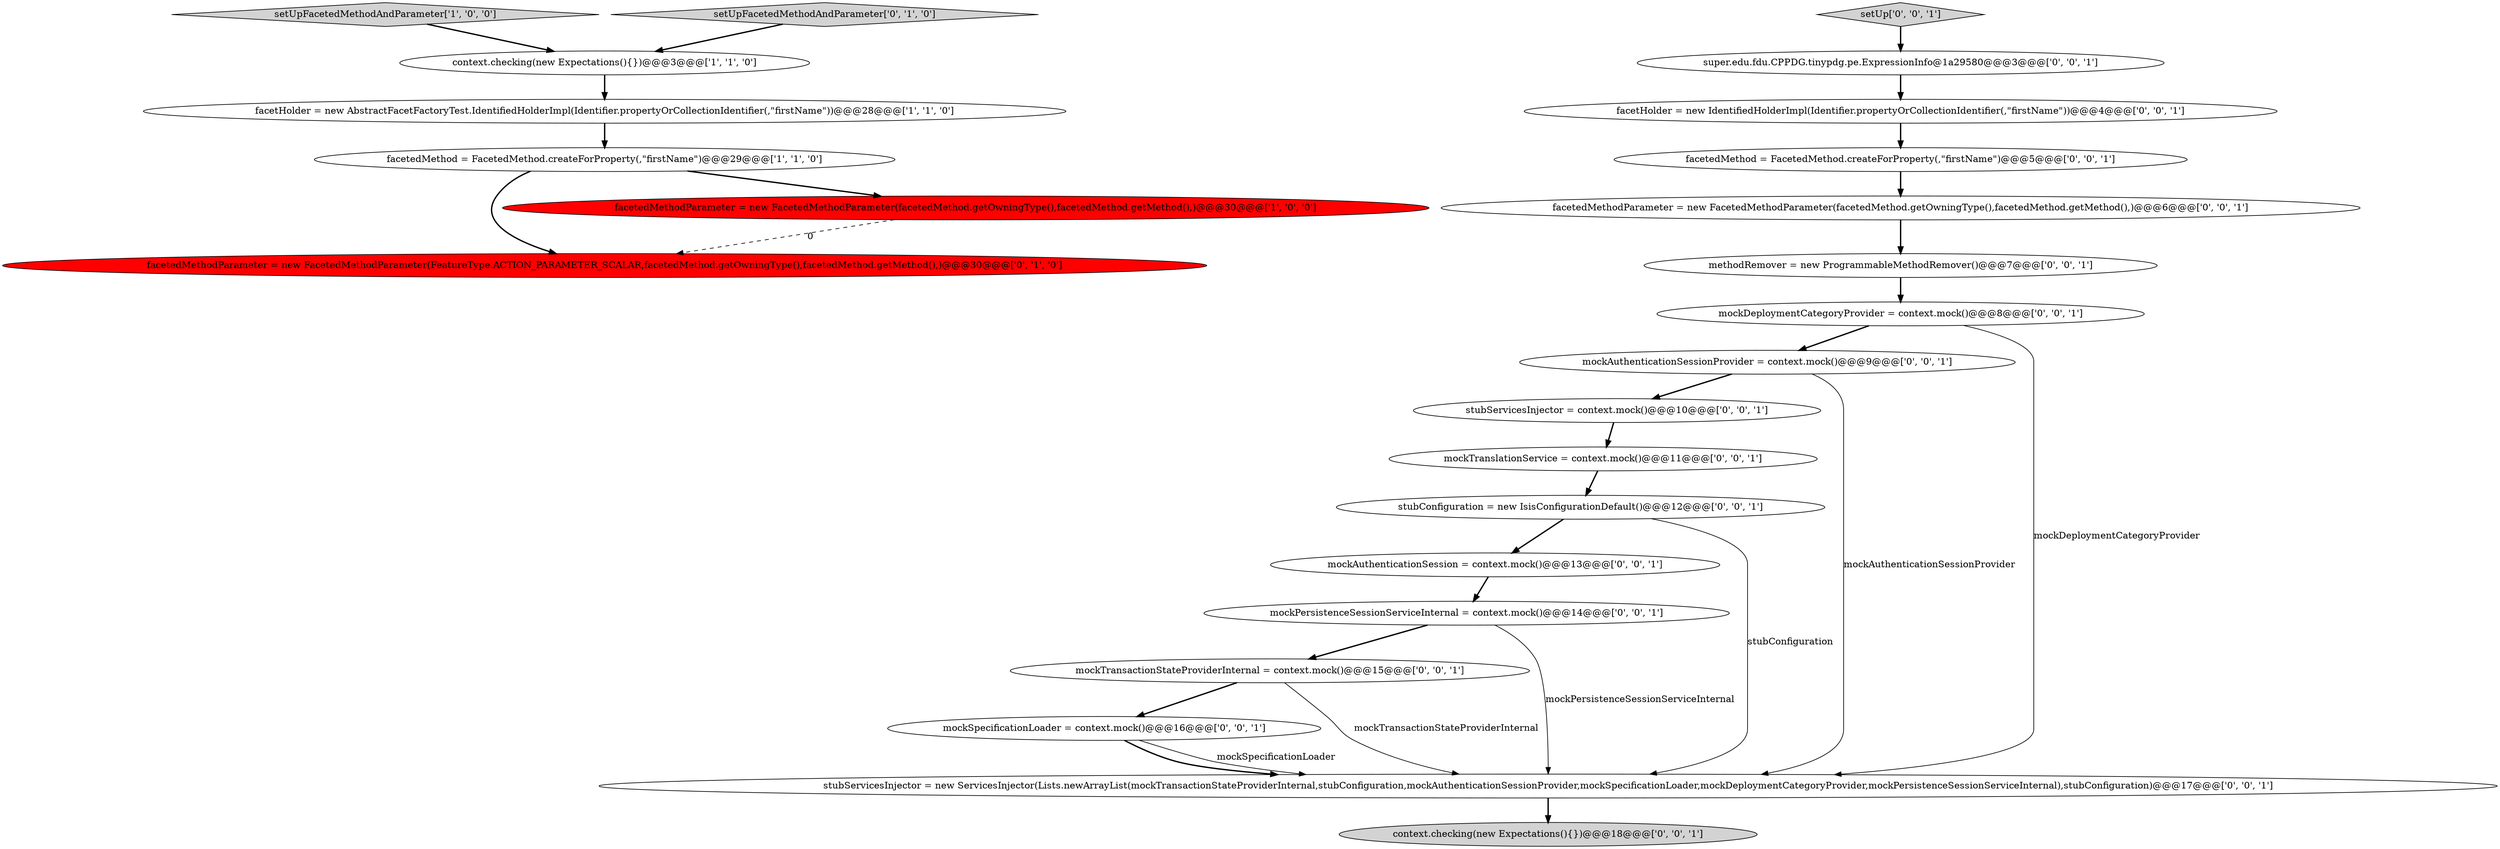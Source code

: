 digraph {
0 [style = filled, label = "facetedMethod = FacetedMethod.createForProperty(,\"firstName\")@@@29@@@['1', '1', '0']", fillcolor = white, shape = ellipse image = "AAA0AAABBB1BBB"];
12 [style = filled, label = "facetHolder = new IdentifiedHolderImpl(Identifier.propertyOrCollectionIdentifier(,\"firstName\"))@@@4@@@['0', '0', '1']", fillcolor = white, shape = ellipse image = "AAA0AAABBB3BBB"];
13 [style = filled, label = "facetedMethodParameter = new FacetedMethodParameter(facetedMethod.getOwningType(),facetedMethod.getMethod(),)@@@6@@@['0', '0', '1']", fillcolor = white, shape = ellipse image = "AAA0AAABBB3BBB"];
11 [style = filled, label = "context.checking(new Expectations(){})@@@18@@@['0', '0', '1']", fillcolor = lightgray, shape = ellipse image = "AAA0AAABBB3BBB"];
3 [style = filled, label = "context.checking(new Expectations(){})@@@3@@@['1', '1', '0']", fillcolor = white, shape = ellipse image = "AAA0AAABBB1BBB"];
21 [style = filled, label = "methodRemover = new ProgrammableMethodRemover()@@@7@@@['0', '0', '1']", fillcolor = white, shape = ellipse image = "AAA0AAABBB3BBB"];
20 [style = filled, label = "mockAuthenticationSession = context.mock()@@@13@@@['0', '0', '1']", fillcolor = white, shape = ellipse image = "AAA0AAABBB3BBB"];
19 [style = filled, label = "mockSpecificationLoader = context.mock()@@@16@@@['0', '0', '1']", fillcolor = white, shape = ellipse image = "AAA0AAABBB3BBB"];
15 [style = filled, label = "mockTransactionStateProviderInternal = context.mock()@@@15@@@['0', '0', '1']", fillcolor = white, shape = ellipse image = "AAA0AAABBB3BBB"];
5 [style = filled, label = "facetedMethodParameter = new FacetedMethodParameter(FeatureType.ACTION_PARAMETER_SCALAR,facetedMethod.getOwningType(),facetedMethod.getMethod(),)@@@30@@@['0', '1', '0']", fillcolor = red, shape = ellipse image = "AAA1AAABBB2BBB"];
18 [style = filled, label = "setUp['0', '0', '1']", fillcolor = lightgray, shape = diamond image = "AAA0AAABBB3BBB"];
4 [style = filled, label = "setUpFacetedMethodAndParameter['1', '0', '0']", fillcolor = lightgray, shape = diamond image = "AAA0AAABBB1BBB"];
9 [style = filled, label = "mockTranslationService = context.mock()@@@11@@@['0', '0', '1']", fillcolor = white, shape = ellipse image = "AAA0AAABBB3BBB"];
6 [style = filled, label = "setUpFacetedMethodAndParameter['0', '1', '0']", fillcolor = lightgray, shape = diamond image = "AAA0AAABBB2BBB"];
2 [style = filled, label = "facetHolder = new AbstractFacetFactoryTest.IdentifiedHolderImpl(Identifier.propertyOrCollectionIdentifier(,\"firstName\"))@@@28@@@['1', '1', '0']", fillcolor = white, shape = ellipse image = "AAA0AAABBB1BBB"];
16 [style = filled, label = "stubConfiguration = new IsisConfigurationDefault()@@@12@@@['0', '0', '1']", fillcolor = white, shape = ellipse image = "AAA0AAABBB3BBB"];
10 [style = filled, label = "mockPersistenceSessionServiceInternal = context.mock()@@@14@@@['0', '0', '1']", fillcolor = white, shape = ellipse image = "AAA0AAABBB3BBB"];
1 [style = filled, label = "facetedMethodParameter = new FacetedMethodParameter(facetedMethod.getOwningType(),facetedMethod.getMethod(),)@@@30@@@['1', '0', '0']", fillcolor = red, shape = ellipse image = "AAA1AAABBB1BBB"];
8 [style = filled, label = "stubServicesInjector = context.mock()@@@10@@@['0', '0', '1']", fillcolor = white, shape = ellipse image = "AAA0AAABBB3BBB"];
23 [style = filled, label = "mockAuthenticationSessionProvider = context.mock()@@@9@@@['0', '0', '1']", fillcolor = white, shape = ellipse image = "AAA0AAABBB3BBB"];
14 [style = filled, label = "facetedMethod = FacetedMethod.createForProperty(,\"firstName\")@@@5@@@['0', '0', '1']", fillcolor = white, shape = ellipse image = "AAA0AAABBB3BBB"];
17 [style = filled, label = "stubServicesInjector = new ServicesInjector(Lists.newArrayList(mockTransactionStateProviderInternal,stubConfiguration,mockAuthenticationSessionProvider,mockSpecificationLoader,mockDeploymentCategoryProvider,mockPersistenceSessionServiceInternal),stubConfiguration)@@@17@@@['0', '0', '1']", fillcolor = white, shape = ellipse image = "AAA0AAABBB3BBB"];
22 [style = filled, label = "mockDeploymentCategoryProvider = context.mock()@@@8@@@['0', '0', '1']", fillcolor = white, shape = ellipse image = "AAA0AAABBB3BBB"];
7 [style = filled, label = "super.edu.fdu.CPPDG.tinypdg.pe.ExpressionInfo@1a29580@@@3@@@['0', '0', '1']", fillcolor = white, shape = ellipse image = "AAA0AAABBB3BBB"];
6->3 [style = bold, label=""];
4->3 [style = bold, label=""];
1->5 [style = dashed, label="0"];
10->15 [style = bold, label=""];
7->12 [style = bold, label=""];
15->17 [style = solid, label="mockTransactionStateProviderInternal"];
22->17 [style = solid, label="mockDeploymentCategoryProvider"];
19->17 [style = bold, label=""];
23->8 [style = bold, label=""];
15->19 [style = bold, label=""];
22->23 [style = bold, label=""];
9->16 [style = bold, label=""];
16->17 [style = solid, label="stubConfiguration"];
20->10 [style = bold, label=""];
10->17 [style = solid, label="mockPersistenceSessionServiceInternal"];
2->0 [style = bold, label=""];
3->2 [style = bold, label=""];
21->22 [style = bold, label=""];
0->1 [style = bold, label=""];
12->14 [style = bold, label=""];
8->9 [style = bold, label=""];
14->13 [style = bold, label=""];
18->7 [style = bold, label=""];
13->21 [style = bold, label=""];
16->20 [style = bold, label=""];
19->17 [style = solid, label="mockSpecificationLoader"];
23->17 [style = solid, label="mockAuthenticationSessionProvider"];
0->5 [style = bold, label=""];
17->11 [style = bold, label=""];
}
